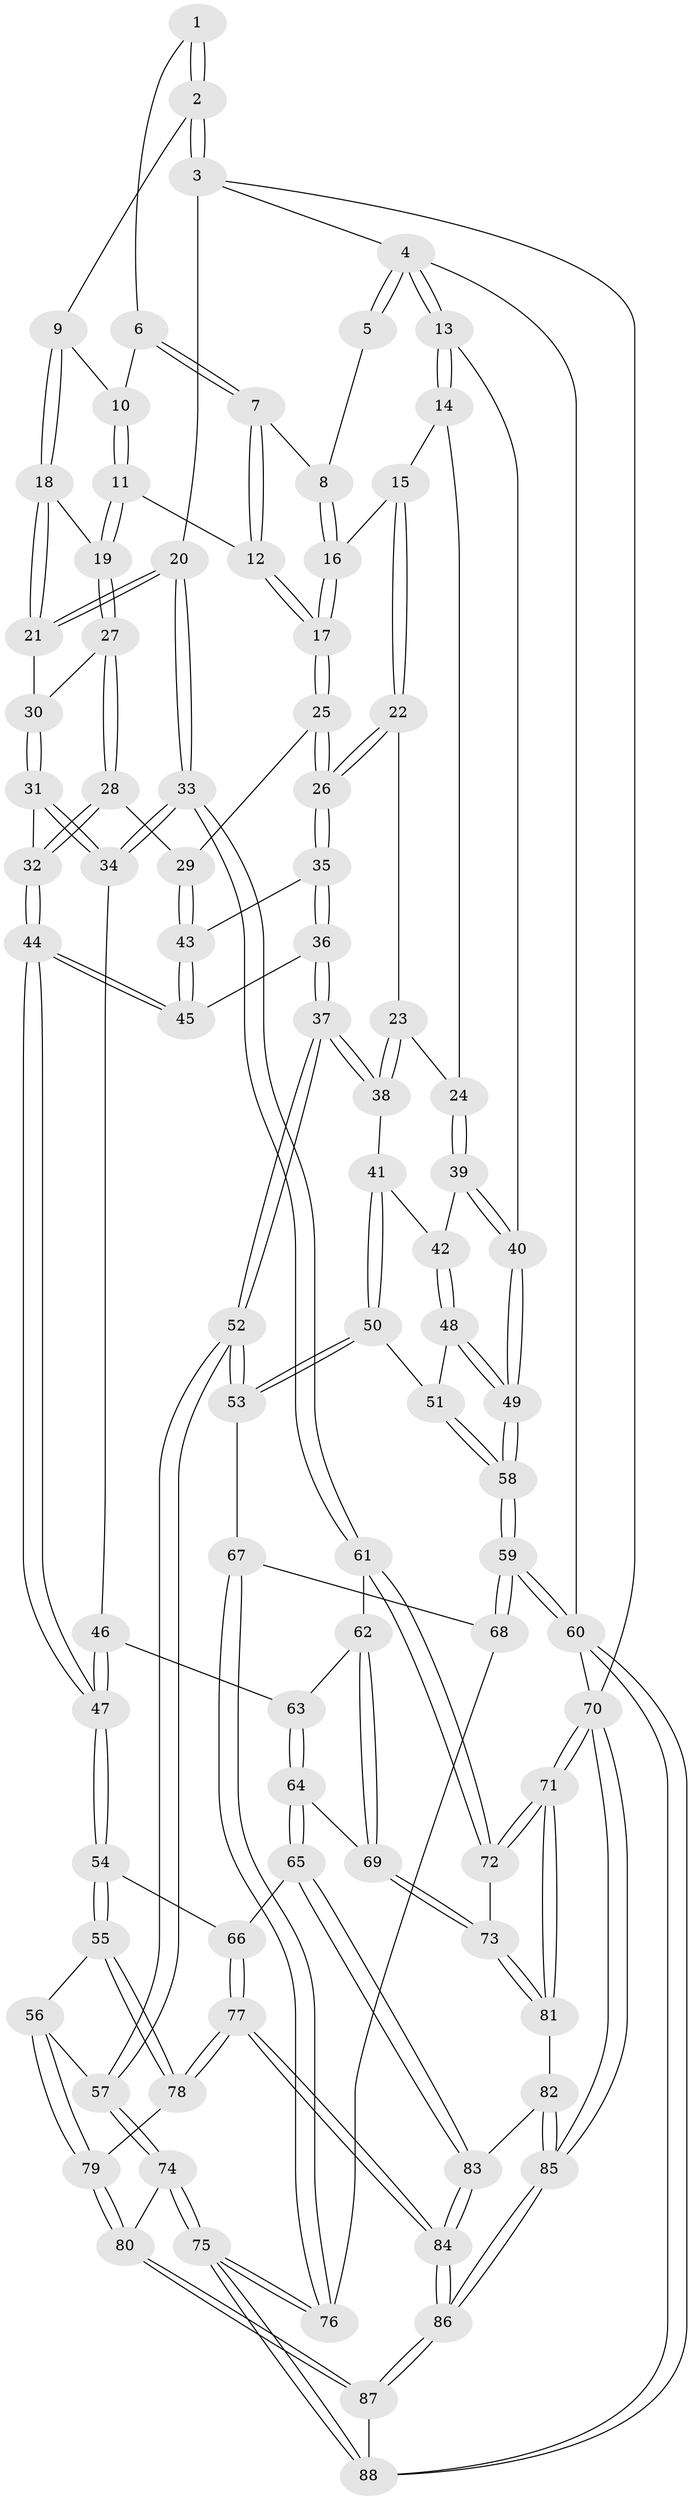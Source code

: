 // Generated by graph-tools (version 1.1) at 2025/50/03/09/25 03:50:59]
// undirected, 88 vertices, 217 edges
graph export_dot {
graph [start="1"]
  node [color=gray90,style=filled];
  1 [pos="+0.608892763136088+0"];
  2 [pos="+0.8729841989874338+0"];
  3 [pos="+1+0"];
  4 [pos="+0+0"];
  5 [pos="+0.35082538459120943+0"];
  6 [pos="+0.521230344003459+0.08259671476272093"];
  7 [pos="+0.49968696309014243+0.09300165848174413"];
  8 [pos="+0.3419806028185358+0"];
  9 [pos="+0.8326761822891809+0"];
  10 [pos="+0.5766627470676131+0.07446109912560019"];
  11 [pos="+0.6341015874479228+0.18275733803376584"];
  12 [pos="+0.5099974594100954+0.19702054183590872"];
  13 [pos="+0+0"];
  14 [pos="+0.11441002684074744+0.12640249358199218"];
  15 [pos="+0.2256130529735713+0.12834160906224365"];
  16 [pos="+0.30158985881688705+0.06418675518212488"];
  17 [pos="+0.45763647981454886+0.2631125632046886"];
  18 [pos="+0.7497182690020796+0.15993692623137915"];
  19 [pos="+0.6711154884392445+0.1911198864107068"];
  20 [pos="+1+0.4571466259549085"];
  21 [pos="+0.8003322182999271+0.23584396266176144"];
  22 [pos="+0.2681978274417929+0.32070552934882773"];
  23 [pos="+0.15067643660057206+0.353095918091461"];
  24 [pos="+0.12687527513582494+0.3518625959651062"];
  25 [pos="+0.45269914970129255+0.2917871726055955"];
  26 [pos="+0.3074736387908995+0.34402259228447707"];
  27 [pos="+0.6512385771618159+0.24866412971079074"];
  28 [pos="+0.5942777284296518+0.3548839884303506"];
  29 [pos="+0.5164012280205226+0.35517367769681835"];
  30 [pos="+0.7177998620390651+0.33561461534260356"];
  31 [pos="+0.6876816145511772+0.3968745294287978"];
  32 [pos="+0.6514146328336734+0.3921491325998647"];
  33 [pos="+1+0.4746635221957429"];
  34 [pos="+0.8311168049405425+0.5042840567674574"];
  35 [pos="+0.31110020587453596+0.41259094452439093"];
  36 [pos="+0.30281906864276253+0.5253031780970809"];
  37 [pos="+0.270665519969884+0.5559026119358852"];
  38 [pos="+0.20297603091915317+0.5323142536583124"];
  39 [pos="+0+0.3942411820274196"];
  40 [pos="+0+0.34853588112589073"];
  41 [pos="+0.12153218988280616+0.5320977859614026"];
  42 [pos="+0.09826762421981025+0.5192914708865449"];
  43 [pos="+0.49789979774242715+0.45821136272378266"];
  44 [pos="+0.5632128718559947+0.6291256642002372"];
  45 [pos="+0.49551833851888294+0.550005395373332"];
  46 [pos="+0.7054066338882878+0.5950955601771196"];
  47 [pos="+0.5690055326846551+0.6402021794378997"];
  48 [pos="+0.030831050993006624+0.5946963466113547"];
  49 [pos="+0+0.5693120646761427"];
  50 [pos="+0.09308200853043269+0.6774543684020066"];
  51 [pos="+0.08798147804787189+0.67671531526986"];
  52 [pos="+0.26063329308748956+0.7318504494033861"];
  53 [pos="+0.16826323324500372+0.7320820525979479"];
  54 [pos="+0.5540443313798142+0.699417144288263"];
  55 [pos="+0.5023107303689818+0.7423952711767428"];
  56 [pos="+0.4951705562743083+0.7453569261478665"];
  57 [pos="+0.2704423108566891+0.7421747255139787"];
  58 [pos="+0+0.7602700809792122"];
  59 [pos="+0+0.8336799717237727"];
  60 [pos="+0+1"];
  61 [pos="+1+0.4795588296779015"];
  62 [pos="+0.9373598975570154+0.6700691705373094"];
  63 [pos="+0.7693350177318347+0.6971015151629242"];
  64 [pos="+0.7734697246727492+0.8090891348165183"];
  65 [pos="+0.754940543157797+0.8202372467505715"];
  66 [pos="+0.6017095118218136+0.739824692238802"];
  67 [pos="+0.1118444658805115+0.7865330624674334"];
  68 [pos="+0+0.8612592487187973"];
  69 [pos="+0.8580674108144983+0.7913461229451774"];
  70 [pos="+1+1"];
  71 [pos="+1+0.9086341553386166"];
  72 [pos="+1+0.6377176959556288"];
  73 [pos="+0.9208348615341754+0.8813043935993807"];
  74 [pos="+0.26923483359221995+0.7719945470378097"];
  75 [pos="+0.17514677662811928+1"];
  76 [pos="+0.13131516976111754+0.9712698730896955"];
  77 [pos="+0.6515339496581963+1"];
  78 [pos="+0.5672975166161516+0.9424943438349302"];
  79 [pos="+0.41847867987991844+0.9561861272377387"];
  80 [pos="+0.3991518190770395+0.9757507794962662"];
  81 [pos="+0.9237896602933129+0.8947943728200451"];
  82 [pos="+0.9206295983770321+0.9038430120098596"];
  83 [pos="+0.7329476207913707+1"];
  84 [pos="+0.7041380732895576+1"];
  85 [pos="+1+1"];
  86 [pos="+0.7093920273656229+1"];
  87 [pos="+0.2994374202317832+1"];
  88 [pos="+0.25088614142865545+1"];
  1 -- 2;
  1 -- 2;
  1 -- 6;
  2 -- 3;
  2 -- 3;
  2 -- 9;
  3 -- 4;
  3 -- 20;
  3 -- 70;
  4 -- 5;
  4 -- 5;
  4 -- 13;
  4 -- 13;
  4 -- 60;
  5 -- 8;
  6 -- 7;
  6 -- 7;
  6 -- 10;
  7 -- 8;
  7 -- 12;
  7 -- 12;
  8 -- 16;
  8 -- 16;
  9 -- 10;
  9 -- 18;
  9 -- 18;
  10 -- 11;
  10 -- 11;
  11 -- 12;
  11 -- 19;
  11 -- 19;
  12 -- 17;
  12 -- 17;
  13 -- 14;
  13 -- 14;
  13 -- 40;
  14 -- 15;
  14 -- 24;
  15 -- 16;
  15 -- 22;
  15 -- 22;
  16 -- 17;
  16 -- 17;
  17 -- 25;
  17 -- 25;
  18 -- 19;
  18 -- 21;
  18 -- 21;
  19 -- 27;
  19 -- 27;
  20 -- 21;
  20 -- 21;
  20 -- 33;
  20 -- 33;
  21 -- 30;
  22 -- 23;
  22 -- 26;
  22 -- 26;
  23 -- 24;
  23 -- 38;
  23 -- 38;
  24 -- 39;
  24 -- 39;
  25 -- 26;
  25 -- 26;
  25 -- 29;
  26 -- 35;
  26 -- 35;
  27 -- 28;
  27 -- 28;
  27 -- 30;
  28 -- 29;
  28 -- 32;
  28 -- 32;
  29 -- 43;
  29 -- 43;
  30 -- 31;
  30 -- 31;
  31 -- 32;
  31 -- 34;
  31 -- 34;
  32 -- 44;
  32 -- 44;
  33 -- 34;
  33 -- 34;
  33 -- 61;
  33 -- 61;
  34 -- 46;
  35 -- 36;
  35 -- 36;
  35 -- 43;
  36 -- 37;
  36 -- 37;
  36 -- 45;
  37 -- 38;
  37 -- 38;
  37 -- 52;
  37 -- 52;
  38 -- 41;
  39 -- 40;
  39 -- 40;
  39 -- 42;
  40 -- 49;
  40 -- 49;
  41 -- 42;
  41 -- 50;
  41 -- 50;
  42 -- 48;
  42 -- 48;
  43 -- 45;
  43 -- 45;
  44 -- 45;
  44 -- 45;
  44 -- 47;
  44 -- 47;
  46 -- 47;
  46 -- 47;
  46 -- 63;
  47 -- 54;
  47 -- 54;
  48 -- 49;
  48 -- 49;
  48 -- 51;
  49 -- 58;
  49 -- 58;
  50 -- 51;
  50 -- 53;
  50 -- 53;
  51 -- 58;
  51 -- 58;
  52 -- 53;
  52 -- 53;
  52 -- 57;
  52 -- 57;
  53 -- 67;
  54 -- 55;
  54 -- 55;
  54 -- 66;
  55 -- 56;
  55 -- 78;
  55 -- 78;
  56 -- 57;
  56 -- 79;
  56 -- 79;
  57 -- 74;
  57 -- 74;
  58 -- 59;
  58 -- 59;
  59 -- 60;
  59 -- 60;
  59 -- 68;
  59 -- 68;
  60 -- 88;
  60 -- 88;
  60 -- 70;
  61 -- 62;
  61 -- 72;
  61 -- 72;
  62 -- 63;
  62 -- 69;
  62 -- 69;
  63 -- 64;
  63 -- 64;
  64 -- 65;
  64 -- 65;
  64 -- 69;
  65 -- 66;
  65 -- 83;
  65 -- 83;
  66 -- 77;
  66 -- 77;
  67 -- 68;
  67 -- 76;
  67 -- 76;
  68 -- 76;
  69 -- 73;
  69 -- 73;
  70 -- 71;
  70 -- 71;
  70 -- 85;
  70 -- 85;
  71 -- 72;
  71 -- 72;
  71 -- 81;
  71 -- 81;
  72 -- 73;
  73 -- 81;
  73 -- 81;
  74 -- 75;
  74 -- 75;
  74 -- 80;
  75 -- 76;
  75 -- 76;
  75 -- 88;
  75 -- 88;
  77 -- 78;
  77 -- 78;
  77 -- 84;
  77 -- 84;
  78 -- 79;
  79 -- 80;
  79 -- 80;
  80 -- 87;
  80 -- 87;
  81 -- 82;
  82 -- 83;
  82 -- 85;
  82 -- 85;
  83 -- 84;
  83 -- 84;
  84 -- 86;
  84 -- 86;
  85 -- 86;
  85 -- 86;
  86 -- 87;
  86 -- 87;
  87 -- 88;
}

